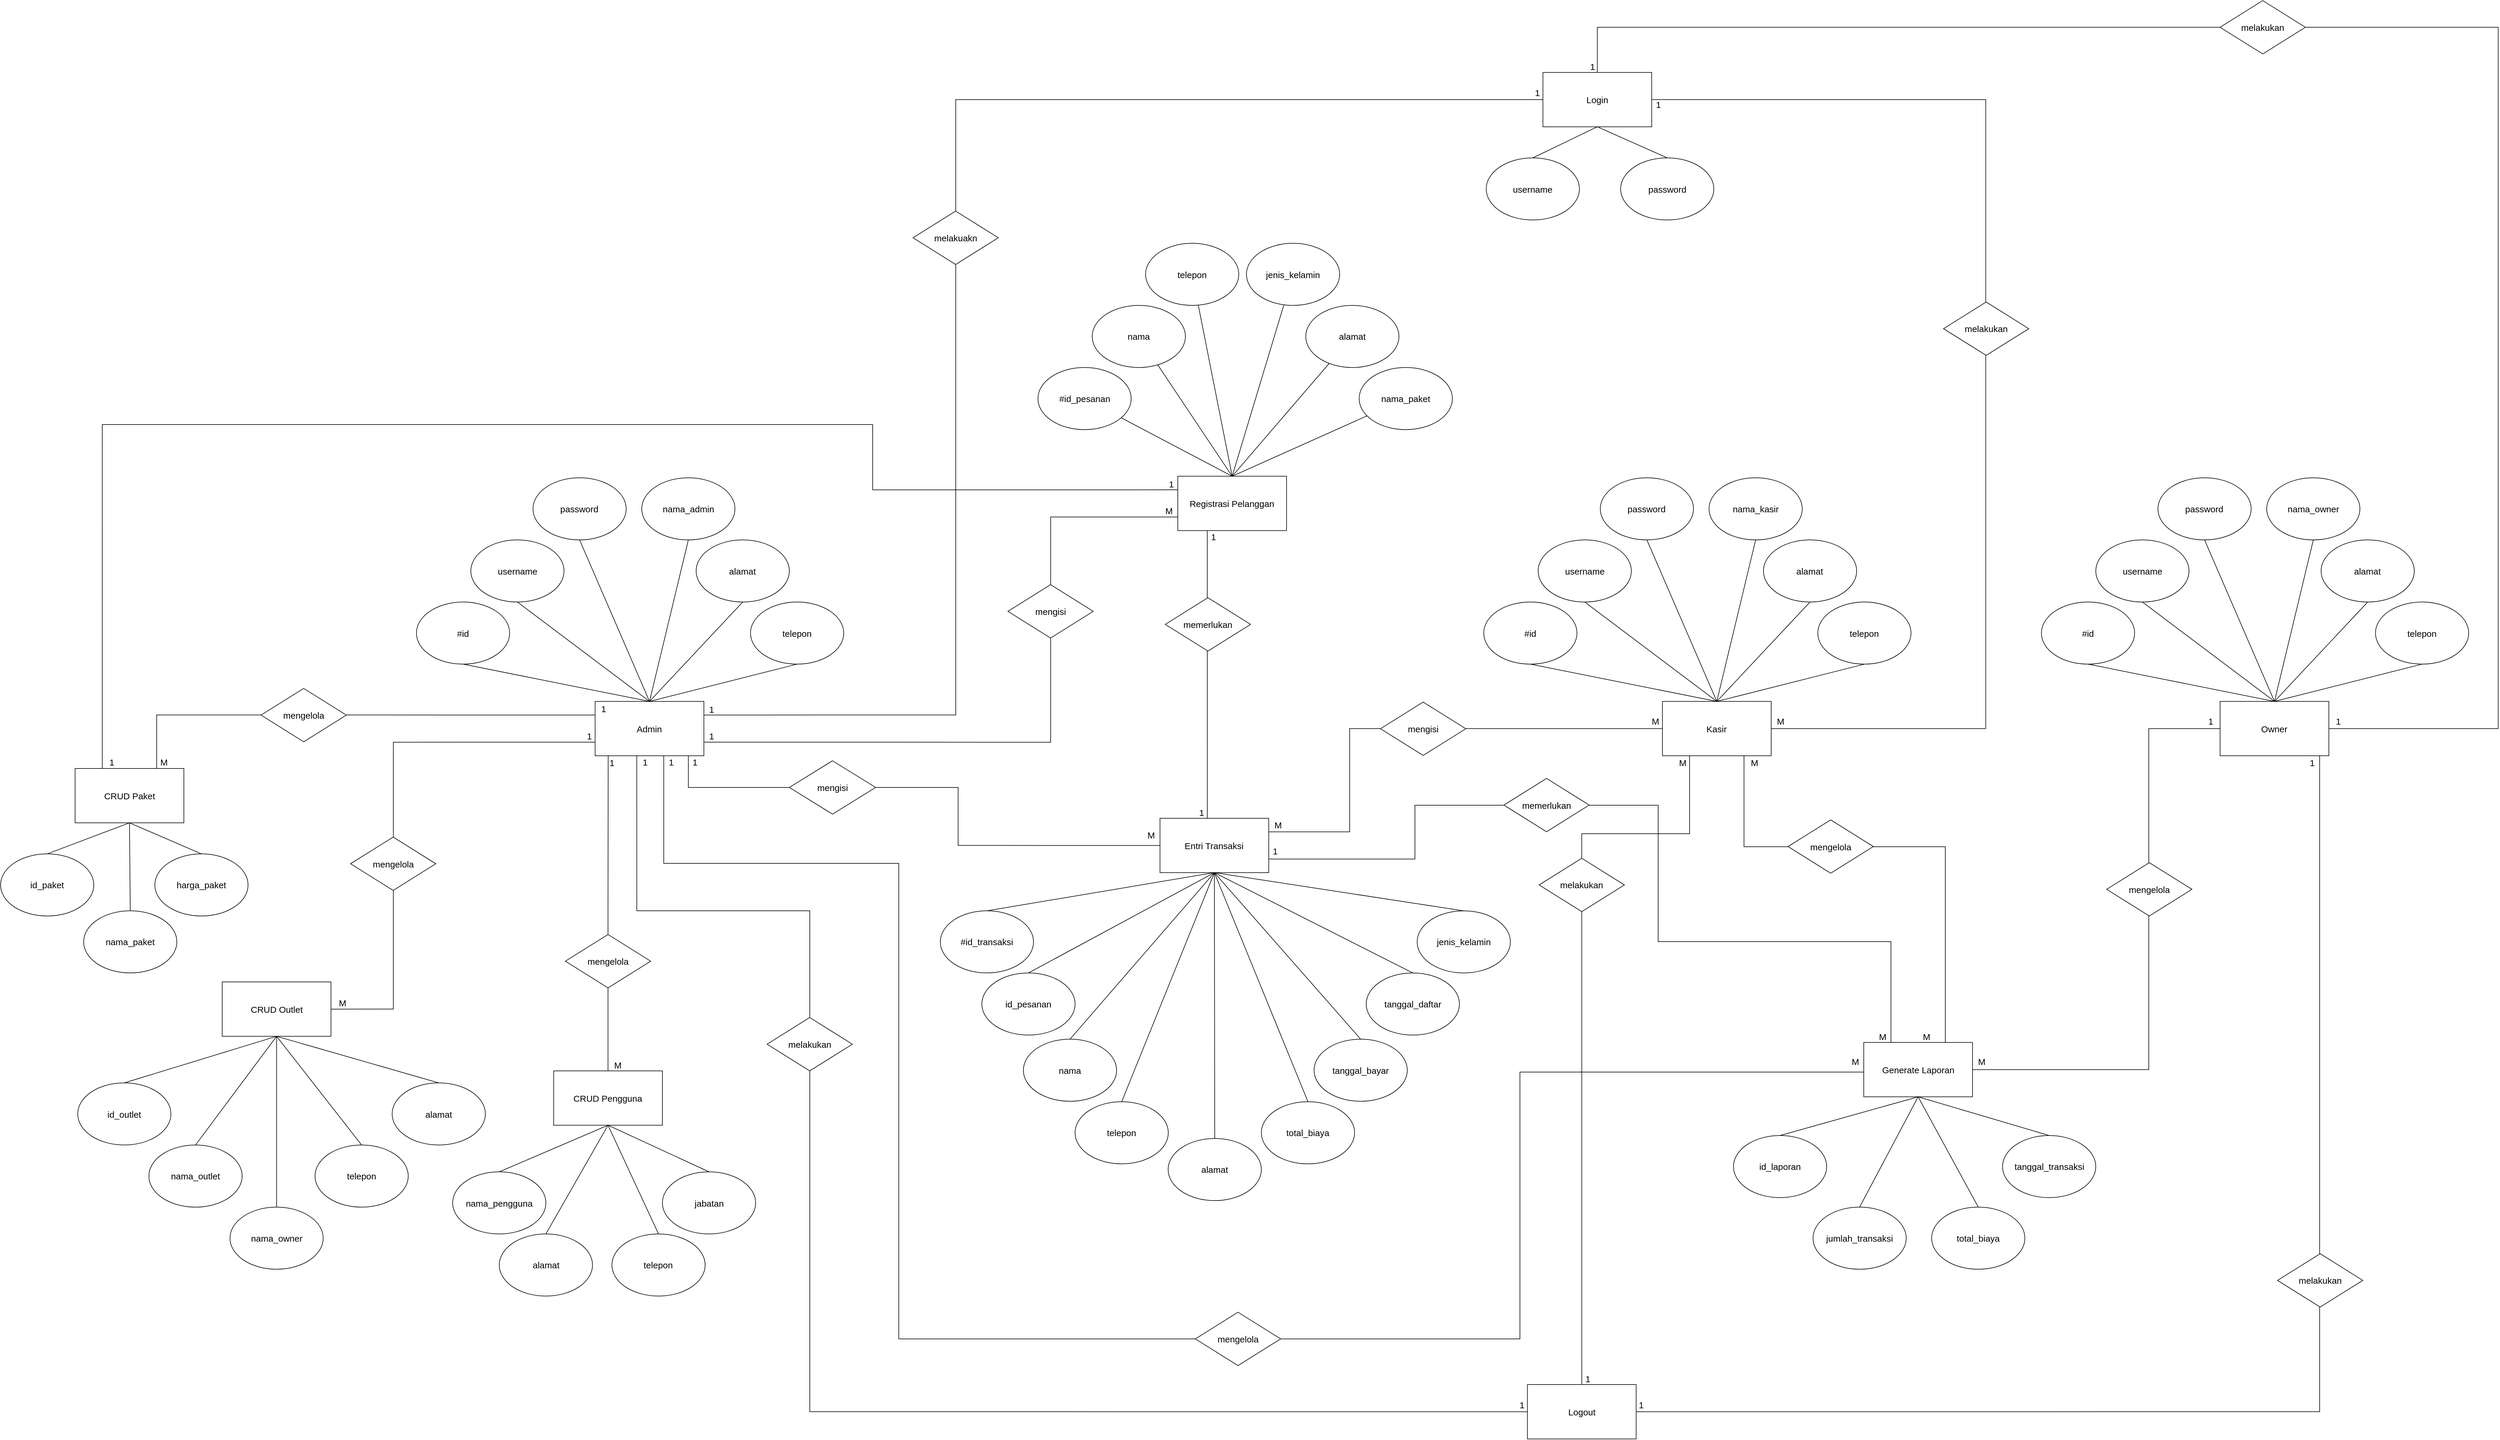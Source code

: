 <mxfile version="15.4.0" type="device"><diagram id="nabcVnHgktnhF4k9T4ZJ" name="Page-1"><mxGraphModel dx="12400" dy="7429" grid="1" gridSize="10" guides="1" tooltips="1" connect="1" arrows="1" fold="1" page="1" pageScale="1" pageWidth="4681" pageHeight="3300" background="none" math="0" shadow="0"><root><mxCell id="0"/><mxCell id="1" parent="0"/><mxCell id="uTwwZVE2feQcgfAeR27J-1" value="Admin" style="rounded=0;whiteSpace=wrap;html=1;fontSize=15;" parent="1" vertex="1"><mxGeometry x="1237.143" y="1618.905" width="183.333" height="91.667" as="geometry"/></mxCell><mxCell id="3LL6FXcA8L_unJBZdjwG-11" style="edgeStyle=none;rounded=0;orthogonalLoop=1;jettySize=auto;html=1;endArrow=none;endFill=0;entryX=0.5;entryY=0;entryDx=0;entryDy=0;exitX=0.5;exitY=1;exitDx=0;exitDy=0;fontSize=15;" parent="1" source="uTwwZVE2feQcgfAeR27J-2" target="uTwwZVE2feQcgfAeR27J-1" edge="1"><mxGeometry x="255" y="532" as="geometry"><mxPoint x="1315.715" y="1574.381" as="targetPoint"/></mxGeometry></mxCell><mxCell id="uTwwZVE2feQcgfAeR27J-2" value="#id" style="ellipse;whiteSpace=wrap;html=1;fontSize=15;" parent="1" vertex="1"><mxGeometry x="935.953" y="1451.286" width="157.143" height="104.762" as="geometry"/></mxCell><mxCell id="3LL6FXcA8L_unJBZdjwG-10" style="edgeStyle=none;rounded=0;orthogonalLoop=1;jettySize=auto;html=1;endArrow=none;endFill=0;entryX=0.5;entryY=0;entryDx=0;entryDy=0;exitX=0.5;exitY=1;exitDx=0;exitDy=0;fontSize=15;" parent="1" source="3LL6FXcA8L_unJBZdjwG-1" target="uTwwZVE2feQcgfAeR27J-1" edge="1"><mxGeometry x="255" y="532" as="geometry"><mxPoint x="1315.715" y="1574.381" as="targetPoint"/><mxPoint x="1145.477" y="1474.857" as="sourcePoint"/></mxGeometry></mxCell><mxCell id="3LL6FXcA8L_unJBZdjwG-1" value="username" style="ellipse;whiteSpace=wrap;html=1;fontSize=15;" parent="1" vertex="1"><mxGeometry x="1027.619" y="1346.524" width="157.143" height="104.762" as="geometry"/></mxCell><mxCell id="3LL6FXcA8L_unJBZdjwG-6" style="rounded=0;orthogonalLoop=1;jettySize=auto;html=1;exitX=0.5;exitY=1;exitDx=0;exitDy=0;endArrow=none;endFill=0;entryX=0.5;entryY=0;entryDx=0;entryDy=0;fontSize=15;" parent="1" source="3LL6FXcA8L_unJBZdjwG-2" target="uTwwZVE2feQcgfAeR27J-1" edge="1"><mxGeometry x="255" y="532" as="geometry"><mxPoint x="1315.715" y="1574.381" as="targetPoint"/></mxGeometry></mxCell><mxCell id="3LL6FXcA8L_unJBZdjwG-2" value="password" style="ellipse;whiteSpace=wrap;html=1;fontSize=15;" parent="1" vertex="1"><mxGeometry x="1132.381" y="1241.762" width="157.143" height="104.762" as="geometry"/></mxCell><mxCell id="3LL6FXcA8L_unJBZdjwG-7" style="edgeStyle=none;rounded=0;orthogonalLoop=1;jettySize=auto;html=1;exitX=0.5;exitY=1;exitDx=0;exitDy=0;endArrow=none;endFill=0;entryX=0.5;entryY=0;entryDx=0;entryDy=0;fontSize=15;" parent="1" source="3LL6FXcA8L_unJBZdjwG-3" target="uTwwZVE2feQcgfAeR27J-1" edge="1"><mxGeometry x="255" y="532" as="geometry"><mxPoint x="1315.715" y="1574.381" as="targetPoint"/></mxGeometry></mxCell><mxCell id="3LL6FXcA8L_unJBZdjwG-3" value="nama_admin" style="ellipse;whiteSpace=wrap;html=1;fontSize=15;" parent="1" vertex="1"><mxGeometry x="1315.715" y="1241.762" width="157.143" height="104.762" as="geometry"/></mxCell><mxCell id="3LL6FXcA8L_unJBZdjwG-8" style="edgeStyle=none;rounded=0;orthogonalLoop=1;jettySize=auto;html=1;exitX=0.5;exitY=1;exitDx=0;exitDy=0;entryX=0.5;entryY=0;entryDx=0;entryDy=0;endArrow=none;endFill=0;fontSize=15;" parent="1" source="3LL6FXcA8L_unJBZdjwG-4" target="uTwwZVE2feQcgfAeR27J-1" edge="1"><mxGeometry x="255" y="532" as="geometry"><mxPoint x="1315.715" y="1574.381" as="targetPoint"/></mxGeometry></mxCell><mxCell id="3LL6FXcA8L_unJBZdjwG-4" value="alamat" style="ellipse;whiteSpace=wrap;html=1;fontSize=15;" parent="1" vertex="1"><mxGeometry x="1407.382" y="1346.524" width="157.143" height="104.762" as="geometry"/></mxCell><mxCell id="3LL6FXcA8L_unJBZdjwG-9" style="edgeStyle=none;rounded=0;orthogonalLoop=1;jettySize=auto;html=1;entryX=0.5;entryY=0;entryDx=0;entryDy=0;endArrow=none;endFill=0;exitX=0.5;exitY=1;exitDx=0;exitDy=0;fontSize=15;" parent="1" source="3LL6FXcA8L_unJBZdjwG-5" target="uTwwZVE2feQcgfAeR27J-1" edge="1"><mxGeometry x="255" y="532" as="geometry"><mxPoint x="1315.715" y="1574.381" as="targetPoint"/></mxGeometry></mxCell><mxCell id="3LL6FXcA8L_unJBZdjwG-5" value="telepon" style="ellipse;whiteSpace=wrap;html=1;fontSize=15;" parent="1" vertex="1"><mxGeometry x="1499.048" y="1451.286" width="157.143" height="104.762" as="geometry"/></mxCell><mxCell id="3LL6FXcA8L_unJBZdjwG-144" style="edgeStyle=orthogonalEdgeStyle;rounded=0;orthogonalLoop=1;jettySize=auto;html=1;entryX=0.5;entryY=0;entryDx=0;entryDy=0;endArrow=none;endFill=0;exitX=0.25;exitY=1;exitDx=0;exitDy=0;fontSize=15;" parent="1" source="3LL6FXcA8L_unJBZdjwG-14" target="3LL6FXcA8L_unJBZdjwG-121" edge="1"><mxGeometry x="255" y="532" as="geometry"><Array as="points"><mxPoint x="3082" y="1842"/><mxPoint x="2900" y="1842"/></Array></mxGeometry></mxCell><mxCell id="3LL6FXcA8L_unJBZdjwG-14" value="Kasir" style="rounded=0;whiteSpace=wrap;html=1;fontSize=15;" parent="1" vertex="1"><mxGeometry x="3036.189" y="1618.905" width="183.333" height="91.667" as="geometry"/></mxCell><mxCell id="3LL6FXcA8L_unJBZdjwG-15" style="edgeStyle=none;rounded=0;orthogonalLoop=1;jettySize=auto;html=1;endArrow=none;endFill=0;entryX=0.5;entryY=0;entryDx=0;entryDy=0;exitX=0.5;exitY=1;exitDx=0;exitDy=0;fontSize=15;" parent="1" source="3LL6FXcA8L_unJBZdjwG-16" target="3LL6FXcA8L_unJBZdjwG-14" edge="1"><mxGeometry x="137.33" y="532" as="geometry"><mxPoint x="3114.76" y="1574.381" as="targetPoint"/></mxGeometry></mxCell><mxCell id="3LL6FXcA8L_unJBZdjwG-16" value="#id" style="ellipse;whiteSpace=wrap;html=1;fontSize=15;" parent="1" vertex="1"><mxGeometry x="2734.998" y="1451.286" width="157.143" height="104.762" as="geometry"/></mxCell><mxCell id="3LL6FXcA8L_unJBZdjwG-17" style="edgeStyle=none;rounded=0;orthogonalLoop=1;jettySize=auto;html=1;endArrow=none;endFill=0;entryX=0.5;entryY=0;entryDx=0;entryDy=0;exitX=0.5;exitY=1;exitDx=0;exitDy=0;fontSize=15;" parent="1" source="3LL6FXcA8L_unJBZdjwG-18" target="3LL6FXcA8L_unJBZdjwG-14" edge="1"><mxGeometry x="137.33" y="532" as="geometry"><mxPoint x="3114.76" y="1574.381" as="targetPoint"/><mxPoint x="2944.522" y="1474.857" as="sourcePoint"/></mxGeometry></mxCell><mxCell id="3LL6FXcA8L_unJBZdjwG-18" value="username" style="ellipse;whiteSpace=wrap;html=1;fontSize=15;" parent="1" vertex="1"><mxGeometry x="2826.665" y="1346.524" width="157.143" height="104.762" as="geometry"/></mxCell><mxCell id="3LL6FXcA8L_unJBZdjwG-19" style="rounded=0;orthogonalLoop=1;jettySize=auto;html=1;exitX=0.5;exitY=1;exitDx=0;exitDy=0;endArrow=none;endFill=0;entryX=0.5;entryY=0;entryDx=0;entryDy=0;fontSize=15;" parent="1" source="3LL6FXcA8L_unJBZdjwG-20" target="3LL6FXcA8L_unJBZdjwG-14" edge="1"><mxGeometry x="137.33" y="532" as="geometry"><mxPoint x="3114.76" y="1574.381" as="targetPoint"/></mxGeometry></mxCell><mxCell id="3LL6FXcA8L_unJBZdjwG-20" value="password" style="ellipse;whiteSpace=wrap;html=1;fontSize=15;" parent="1" vertex="1"><mxGeometry x="2931.427" y="1241.762" width="157.143" height="104.762" as="geometry"/></mxCell><mxCell id="3LL6FXcA8L_unJBZdjwG-21" style="edgeStyle=none;rounded=0;orthogonalLoop=1;jettySize=auto;html=1;exitX=0.5;exitY=1;exitDx=0;exitDy=0;endArrow=none;endFill=0;entryX=0.5;entryY=0;entryDx=0;entryDy=0;fontSize=15;" parent="1" source="3LL6FXcA8L_unJBZdjwG-22" target="3LL6FXcA8L_unJBZdjwG-14" edge="1"><mxGeometry x="137.33" y="532" as="geometry"><mxPoint x="3114.76" y="1574.381" as="targetPoint"/></mxGeometry></mxCell><mxCell id="3LL6FXcA8L_unJBZdjwG-22" value="nama_kasir" style="ellipse;whiteSpace=wrap;html=1;fontSize=15;" parent="1" vertex="1"><mxGeometry x="3114.76" y="1241.762" width="157.143" height="104.762" as="geometry"/></mxCell><mxCell id="3LL6FXcA8L_unJBZdjwG-23" style="edgeStyle=none;rounded=0;orthogonalLoop=1;jettySize=auto;html=1;exitX=0.5;exitY=1;exitDx=0;exitDy=0;entryX=0.5;entryY=0;entryDx=0;entryDy=0;endArrow=none;endFill=0;fontSize=15;" parent="1" source="3LL6FXcA8L_unJBZdjwG-24" target="3LL6FXcA8L_unJBZdjwG-14" edge="1"><mxGeometry x="137.33" y="532" as="geometry"><mxPoint x="3114.76" y="1574.381" as="targetPoint"/></mxGeometry></mxCell><mxCell id="3LL6FXcA8L_unJBZdjwG-24" value="alamat" style="ellipse;whiteSpace=wrap;html=1;fontSize=15;" parent="1" vertex="1"><mxGeometry x="3206.427" y="1346.524" width="157.143" height="104.762" as="geometry"/></mxCell><mxCell id="3LL6FXcA8L_unJBZdjwG-25" style="edgeStyle=none;rounded=0;orthogonalLoop=1;jettySize=auto;html=1;entryX=0.5;entryY=0;entryDx=0;entryDy=0;endArrow=none;endFill=0;exitX=0.5;exitY=1;exitDx=0;exitDy=0;fontSize=15;" parent="1" source="3LL6FXcA8L_unJBZdjwG-26" target="3LL6FXcA8L_unJBZdjwG-14" edge="1"><mxGeometry x="137.33" y="532" as="geometry"><mxPoint x="3114.76" y="1574.381" as="targetPoint"/></mxGeometry></mxCell><mxCell id="3LL6FXcA8L_unJBZdjwG-26" value="telepon" style="ellipse;whiteSpace=wrap;html=1;fontSize=15;" parent="1" vertex="1"><mxGeometry x="3298.094" y="1451.286" width="157.143" height="104.762" as="geometry"/></mxCell><mxCell id="3LL6FXcA8L_unJBZdjwG-27" value="Owner" style="rounded=0;whiteSpace=wrap;html=1;fontSize=15;" parent="1" vertex="1"><mxGeometry x="3976.194" y="1618.905" width="183.333" height="91.667" as="geometry"/></mxCell><mxCell id="3LL6FXcA8L_unJBZdjwG-28" style="edgeStyle=none;rounded=0;orthogonalLoop=1;jettySize=auto;html=1;endArrow=none;endFill=0;entryX=0.5;entryY=0;entryDx=0;entryDy=0;exitX=0.5;exitY=1;exitDx=0;exitDy=0;fontSize=15;" parent="1" source="3LL6FXcA8L_unJBZdjwG-29" target="3LL6FXcA8L_unJBZdjwG-27" edge="1"><mxGeometry x="187.74" y="532" as="geometry"><mxPoint x="4054.766" y="1574.381" as="targetPoint"/></mxGeometry></mxCell><mxCell id="3LL6FXcA8L_unJBZdjwG-29" value="#id" style="ellipse;whiteSpace=wrap;html=1;fontSize=15;" parent="1" vertex="1"><mxGeometry x="3675.004" y="1451.286" width="157.143" height="104.762" as="geometry"/></mxCell><mxCell id="3LL6FXcA8L_unJBZdjwG-30" style="edgeStyle=none;rounded=0;orthogonalLoop=1;jettySize=auto;html=1;endArrow=none;endFill=0;entryX=0.5;entryY=0;entryDx=0;entryDy=0;exitX=0.5;exitY=1;exitDx=0;exitDy=0;fontSize=15;" parent="1" source="3LL6FXcA8L_unJBZdjwG-31" target="3LL6FXcA8L_unJBZdjwG-27" edge="1"><mxGeometry x="187.74" y="532" as="geometry"><mxPoint x="4054.766" y="1574.381" as="targetPoint"/><mxPoint x="3884.528" y="1474.857" as="sourcePoint"/></mxGeometry></mxCell><mxCell id="3LL6FXcA8L_unJBZdjwG-31" value="username" style="ellipse;whiteSpace=wrap;html=1;fontSize=15;" parent="1" vertex="1"><mxGeometry x="3766.671" y="1346.524" width="157.143" height="104.762" as="geometry"/></mxCell><mxCell id="3LL6FXcA8L_unJBZdjwG-32" style="rounded=0;orthogonalLoop=1;jettySize=auto;html=1;exitX=0.5;exitY=1;exitDx=0;exitDy=0;endArrow=none;endFill=0;entryX=0.5;entryY=0;entryDx=0;entryDy=0;fontSize=15;" parent="1" source="3LL6FXcA8L_unJBZdjwG-33" target="3LL6FXcA8L_unJBZdjwG-27" edge="1"><mxGeometry x="187.74" y="532" as="geometry"><mxPoint x="4054.766" y="1574.381" as="targetPoint"/></mxGeometry></mxCell><mxCell id="3LL6FXcA8L_unJBZdjwG-33" value="password" style="ellipse;whiteSpace=wrap;html=1;fontSize=15;" parent="1" vertex="1"><mxGeometry x="3871.433" y="1241.762" width="157.143" height="104.762" as="geometry"/></mxCell><mxCell id="3LL6FXcA8L_unJBZdjwG-34" style="edgeStyle=none;rounded=0;orthogonalLoop=1;jettySize=auto;html=1;exitX=0.5;exitY=1;exitDx=0;exitDy=0;endArrow=none;endFill=0;entryX=0.5;entryY=0;entryDx=0;entryDy=0;fontSize=15;" parent="1" source="3LL6FXcA8L_unJBZdjwG-35" target="3LL6FXcA8L_unJBZdjwG-27" edge="1"><mxGeometry x="187.74" y="532" as="geometry"><mxPoint x="4054.766" y="1574.381" as="targetPoint"/></mxGeometry></mxCell><mxCell id="3LL6FXcA8L_unJBZdjwG-35" value="nama_owner" style="ellipse;whiteSpace=wrap;html=1;fontSize=15;" parent="1" vertex="1"><mxGeometry x="4054.766" y="1241.762" width="157.143" height="104.762" as="geometry"/></mxCell><mxCell id="3LL6FXcA8L_unJBZdjwG-36" style="edgeStyle=none;rounded=0;orthogonalLoop=1;jettySize=auto;html=1;exitX=0.5;exitY=1;exitDx=0;exitDy=0;entryX=0.5;entryY=0;entryDx=0;entryDy=0;endArrow=none;endFill=0;fontSize=15;" parent="1" source="3LL6FXcA8L_unJBZdjwG-37" target="3LL6FXcA8L_unJBZdjwG-27" edge="1"><mxGeometry x="187.74" y="532" as="geometry"><mxPoint x="4054.766" y="1574.381" as="targetPoint"/></mxGeometry></mxCell><mxCell id="3LL6FXcA8L_unJBZdjwG-37" value="alamat" style="ellipse;whiteSpace=wrap;html=1;fontSize=15;" parent="1" vertex="1"><mxGeometry x="4146.433" y="1346.524" width="157.143" height="104.762" as="geometry"/></mxCell><mxCell id="3LL6FXcA8L_unJBZdjwG-38" style="edgeStyle=none;rounded=0;orthogonalLoop=1;jettySize=auto;html=1;entryX=0.5;entryY=0;entryDx=0;entryDy=0;endArrow=none;endFill=0;exitX=0.5;exitY=1;exitDx=0;exitDy=0;fontSize=15;" parent="1" source="3LL6FXcA8L_unJBZdjwG-39" target="3LL6FXcA8L_unJBZdjwG-27" edge="1"><mxGeometry x="187.74" y="532" as="geometry"><mxPoint x="4054.766" y="1574.381" as="targetPoint"/></mxGeometry></mxCell><mxCell id="3LL6FXcA8L_unJBZdjwG-39" value="telepon" style="ellipse;whiteSpace=wrap;html=1;fontSize=15;" parent="1" vertex="1"><mxGeometry x="4238.099" y="1451.286" width="157.143" height="104.762" as="geometry"/></mxCell><mxCell id="3LL6FXcA8L_unJBZdjwG-134" style="edgeStyle=orthogonalEdgeStyle;rounded=0;orthogonalLoop=1;jettySize=auto;html=1;entryX=1;entryY=0.75;entryDx=0;entryDy=0;endArrow=none;endFill=0;fontSize=15;exitX=0;exitY=0.75;exitDx=0;exitDy=0;" parent="1" source="3LL6FXcA8L_unJBZdjwG-40" target="uTwwZVE2feQcgfAeR27J-1" edge="1"><mxGeometry x="255" y="532" as="geometry"><Array as="points"><mxPoint x="2005" y="1308"/><mxPoint x="2005" y="1688"/></Array></mxGeometry></mxCell><mxCell id="PxichUCCxdQ351dDKE3j-43" style="edgeStyle=orthogonalEdgeStyle;rounded=0;orthogonalLoop=1;jettySize=auto;html=1;exitX=0.271;exitY=0.997;exitDx=0;exitDy=0;entryX=0.435;entryY=0.003;entryDx=0;entryDy=0;fontSize=15;endArrow=none;endFill=0;exitPerimeter=0;entryPerimeter=0;" edge="1" parent="1" source="3LL6FXcA8L_unJBZdjwG-40" target="3LL6FXcA8L_unJBZdjwG-51"><mxGeometry relative="1" as="geometry"><Array as="points"/></mxGeometry></mxCell><mxCell id="3LL6FXcA8L_unJBZdjwG-40" value="Registrasi Pelanggan" style="rounded=0;whiteSpace=wrap;html=1;fontSize=15;" parent="1" vertex="1"><mxGeometry x="2219.287" y="1239.143" width="183.333" height="91.667" as="geometry"/></mxCell><mxCell id="3LL6FXcA8L_unJBZdjwG-128" style="edgeStyle=none;rounded=0;orthogonalLoop=1;jettySize=auto;html=1;endArrow=none;endFill=0;fontSize=15;" parent="1" source="3LL6FXcA8L_unJBZdjwG-41" edge="1"><mxGeometry x="255" y="532" as="geometry"><mxPoint x="2310.954" y="1239.143" as="targetPoint"/></mxGeometry></mxCell><mxCell id="3LL6FXcA8L_unJBZdjwG-41" value="#id_pesanan" style="ellipse;whiteSpace=wrap;html=1;fontSize=15;" parent="1" vertex="1"><mxGeometry x="1983.572" y="1055.81" width="157.143" height="104.762" as="geometry"/></mxCell><mxCell id="3LL6FXcA8L_unJBZdjwG-126" style="edgeStyle=none;rounded=0;orthogonalLoop=1;jettySize=auto;html=1;entryX=0.5;entryY=0;entryDx=0;entryDy=0;endArrow=none;endFill=0;fontSize=15;" parent="1" source="3LL6FXcA8L_unJBZdjwG-42" target="3LL6FXcA8L_unJBZdjwG-40" edge="1"><mxGeometry x="255" y="532" as="geometry"/></mxCell><mxCell id="3LL6FXcA8L_unJBZdjwG-42" value="nama" style="ellipse;whiteSpace=wrap;html=1;fontSize=15;" parent="1" vertex="1"><mxGeometry x="2075.0" y="951.052" width="157.143" height="104.762" as="geometry"/></mxCell><mxCell id="3LL6FXcA8L_unJBZdjwG-124" style="edgeStyle=none;rounded=0;orthogonalLoop=1;jettySize=auto;html=1;entryX=0.5;entryY=0;entryDx=0;entryDy=0;endArrow=none;endFill=0;fontSize=15;" parent="1" source="3LL6FXcA8L_unJBZdjwG-43" target="3LL6FXcA8L_unJBZdjwG-40" edge="1"><mxGeometry x="255" y="532" as="geometry"/></mxCell><mxCell id="3LL6FXcA8L_unJBZdjwG-43" value="telepon" style="ellipse;whiteSpace=wrap;html=1;fontSize=15;" parent="1" vertex="1"><mxGeometry x="2165.002" y="846.29" width="157.143" height="104.762" as="geometry"/></mxCell><mxCell id="3LL6FXcA8L_unJBZdjwG-125" style="edgeStyle=none;rounded=0;orthogonalLoop=1;jettySize=auto;html=1;endArrow=none;endFill=0;entryX=0.5;entryY=0;entryDx=0;entryDy=0;fontSize=15;" parent="1" source="3LL6FXcA8L_unJBZdjwG-44" target="3LL6FXcA8L_unJBZdjwG-40" edge="1"><mxGeometry x="255" y="532" as="geometry"><mxPoint x="2310.954" y="1239.143" as="targetPoint"/></mxGeometry></mxCell><mxCell id="3LL6FXcA8L_unJBZdjwG-44" value="alamat" style="ellipse;whiteSpace=wrap;html=1;fontSize=15;" parent="1" vertex="1"><mxGeometry x="2435.005" y="951.052" width="157.143" height="104.762" as="geometry"/></mxCell><mxCell id="3LL6FXcA8L_unJBZdjwG-127" style="edgeStyle=none;rounded=0;orthogonalLoop=1;jettySize=auto;html=1;endArrow=none;endFill=0;fontSize=15;" parent="1" source="3LL6FXcA8L_unJBZdjwG-45" edge="1"><mxGeometry x="255" y="532" as="geometry"><mxPoint x="2310.954" y="1239.143" as="targetPoint"/></mxGeometry></mxCell><mxCell id="3LL6FXcA8L_unJBZdjwG-45" value="nama_paket" style="ellipse;whiteSpace=wrap;html=1;fontSize=15;" parent="1" vertex="1"><mxGeometry x="2525.001" y="1055.81" width="157.143" height="104.762" as="geometry"/></mxCell><mxCell id="3LL6FXcA8L_unJBZdjwG-132" style="edgeStyle=orthogonalEdgeStyle;rounded=0;orthogonalLoop=1;jettySize=auto;html=1;endArrow=none;endFill=0;exitX=0;exitY=0.5;exitDx=0;exitDy=0;fontSize=15;" parent="1" source="3LL6FXcA8L_unJBZdjwG-51" edge="1"><mxGeometry x="255" y="532" as="geometry"><mxPoint x="1394.286" y="1710.571" as="targetPoint"/><Array as="points"><mxPoint x="1849" y="1862"/><mxPoint x="1849" y="1764"/><mxPoint x="1394" y="1764"/></Array></mxGeometry></mxCell><mxCell id="PxichUCCxdQ351dDKE3j-39" style="edgeStyle=orthogonalEdgeStyle;rounded=0;orthogonalLoop=1;jettySize=auto;html=1;exitX=1;exitY=0.75;exitDx=0;exitDy=0;entryX=0.25;entryY=0;entryDx=0;entryDy=0;fontSize=15;endArrow=none;endFill=0;" edge="1" parent="1" source="3LL6FXcA8L_unJBZdjwG-51" target="3LL6FXcA8L_unJBZdjwG-64"><mxGeometry relative="1" as="geometry"><Array as="points"><mxPoint x="2619" y="1885"/><mxPoint x="2619" y="1794"/><mxPoint x="3029" y="1794"/><mxPoint x="3029" y="2024"/><mxPoint x="3421" y="2024"/></Array></mxGeometry></mxCell><mxCell id="3LL6FXcA8L_unJBZdjwG-51" value="Entri Transaksi" style="rounded=0;whiteSpace=wrap;html=1;fontSize=15;" parent="1" vertex="1"><mxGeometry x="2189.285" y="1815.998" width="183.333" height="91.667" as="geometry"/></mxCell><mxCell id="3LL6FXcA8L_unJBZdjwG-140" style="edgeStyle=orthogonalEdgeStyle;rounded=0;orthogonalLoop=1;jettySize=auto;html=1;entryX=1;entryY=0.25;entryDx=0;entryDy=0;endArrow=none;endFill=0;fontSize=15;" parent="1" source="3LL6FXcA8L_unJBZdjwG-14" target="3LL6FXcA8L_unJBZdjwG-51" edge="1"><mxGeometry x="255" y="532" as="geometry"><Array as="points"><mxPoint x="2509" y="1665"/><mxPoint x="2509" y="1839"/></Array></mxGeometry></mxCell><mxCell id="3LL6FXcA8L_unJBZdjwG-52" style="edgeStyle=none;rounded=0;orthogonalLoop=1;jettySize=auto;html=1;exitX=0.5;exitY=0;exitDx=0;exitDy=0;entryX=0.5;entryY=1;entryDx=0;entryDy=0;endArrow=none;endFill=0;fontSize=15;" parent="1" source="3LL6FXcA8L_unJBZdjwG-53" target="3LL6FXcA8L_unJBZdjwG-51" edge="1"><mxGeometry x="255" y="647.76" as="geometry"/></mxCell><mxCell id="3LL6FXcA8L_unJBZdjwG-53" value="#id_transaksi" style="ellipse;whiteSpace=wrap;html=1;fontSize=15;" parent="1" vertex="1"><mxGeometry x="1819.002" y="1972.046" width="157.143" height="104.762" as="geometry"/></mxCell><mxCell id="3LL6FXcA8L_unJBZdjwG-54" style="edgeStyle=none;rounded=0;orthogonalLoop=1;jettySize=auto;html=1;exitX=0.5;exitY=0;exitDx=0;exitDy=0;entryX=0.5;entryY=1;entryDx=0;entryDy=0;endArrow=none;endFill=0;fontSize=15;" parent="1" source="3LL6FXcA8L_unJBZdjwG-55" target="3LL6FXcA8L_unJBZdjwG-51" edge="1"><mxGeometry x="255" y="647.76" as="geometry"/></mxCell><mxCell id="3LL6FXcA8L_unJBZdjwG-55" value="id_pesanan" style="ellipse;whiteSpace=wrap;html=1;fontSize=15;" parent="1" vertex="1"><mxGeometry x="1888.997" y="2076.863" width="157.143" height="104.762" as="geometry"/></mxCell><mxCell id="3LL6FXcA8L_unJBZdjwG-56" style="edgeStyle=none;rounded=0;orthogonalLoop=1;jettySize=auto;html=1;exitX=0.5;exitY=0;exitDx=0;exitDy=0;endArrow=none;endFill=0;entryX=0.5;entryY=1;entryDx=0;entryDy=0;fontSize=15;" parent="1" source="3LL6FXcA8L_unJBZdjwG-57" target="3LL6FXcA8L_unJBZdjwG-51" edge="1"><mxGeometry x="255" y="647.76" as="geometry"><mxPoint x="2327.977" y="1983.474" as="targetPoint"/></mxGeometry></mxCell><mxCell id="3LL6FXcA8L_unJBZdjwG-57" value="nama" style="ellipse;whiteSpace=wrap;html=1;fontSize=15;" parent="1" vertex="1"><mxGeometry x="1958.999" y="2188.525" width="157.143" height="104.762" as="geometry"/></mxCell><mxCell id="3LL6FXcA8L_unJBZdjwG-58" style="edgeStyle=none;rounded=0;orthogonalLoop=1;jettySize=auto;html=1;exitX=0.5;exitY=0;exitDx=0;exitDy=0;endArrow=none;endFill=0;entryX=0.5;entryY=1;entryDx=0;entryDy=0;fontSize=15;" parent="1" source="3LL6FXcA8L_unJBZdjwG-59" target="3LL6FXcA8L_unJBZdjwG-51" edge="1"><mxGeometry x="255" y="647.76" as="geometry"><mxPoint x="2327.977" y="1983.474" as="targetPoint"/></mxGeometry></mxCell><mxCell id="3LL6FXcA8L_unJBZdjwG-59" value="telepon" style="ellipse;whiteSpace=wrap;html=1;fontSize=15;" parent="1" vertex="1"><mxGeometry x="2046.137" y="2294.005" width="157.143" height="104.762" as="geometry"/></mxCell><mxCell id="3LL6FXcA8L_unJBZdjwG-60" style="edgeStyle=none;rounded=0;orthogonalLoop=1;jettySize=auto;html=1;exitX=0.5;exitY=0;exitDx=0;exitDy=0;endArrow=none;endFill=0;entryX=0.5;entryY=1;entryDx=0;entryDy=0;fontSize=15;" parent="1" source="3LL6FXcA8L_unJBZdjwG-61" target="3LL6FXcA8L_unJBZdjwG-51" edge="1"><mxGeometry x="255" y="647.76" as="geometry"><mxPoint x="2327.977" y="1983.474" as="targetPoint"/></mxGeometry></mxCell><mxCell id="3LL6FXcA8L_unJBZdjwG-61" value="alamat" style="ellipse;whiteSpace=wrap;html=1;fontSize=15;" parent="1" vertex="1"><mxGeometry x="2202.996" y="2356.003" width="157.143" height="104.762" as="geometry"/></mxCell><mxCell id="3LL6FXcA8L_unJBZdjwG-63" style="edgeStyle=none;rounded=0;orthogonalLoop=1;jettySize=auto;html=1;entryX=0.5;entryY=1;entryDx=0;entryDy=0;endArrow=none;endFill=0;exitX=0.5;exitY=0;exitDx=0;exitDy=0;fontSize=15;" parent="1" source="3LL6FXcA8L_unJBZdjwG-62" target="3LL6FXcA8L_unJBZdjwG-51" edge="1"><mxGeometry x="255" y="647.76" as="geometry"/></mxCell><mxCell id="3LL6FXcA8L_unJBZdjwG-62" value="jenis_kelamin" style="ellipse;whiteSpace=wrap;html=1;fontSize=15;" parent="1" vertex="1"><mxGeometry x="2622.742" y="1972.106" width="157.143" height="104.762" as="geometry"/></mxCell><mxCell id="3LL6FXcA8L_unJBZdjwG-133" style="edgeStyle=orthogonalEdgeStyle;rounded=0;orthogonalLoop=1;jettySize=auto;html=1;entryX=0.631;entryY=1.002;entryDx=0;entryDy=0;endArrow=none;endFill=0;entryPerimeter=0;fontSize=15;" parent="1" source="3LL6FXcA8L_unJBZdjwG-64" target="uTwwZVE2feQcgfAeR27J-1" edge="1"><mxGeometry x="255" y="532" as="geometry"><Array as="points"><mxPoint x="2796" y="2244"/><mxPoint x="2796" y="2694"/><mxPoint x="1749" y="2694"/><mxPoint x="1749" y="1892"/><mxPoint x="1353" y="1892"/></Array></mxGeometry></mxCell><mxCell id="3LL6FXcA8L_unJBZdjwG-64" value="Generate Laporan" style="rounded=0;whiteSpace=wrap;html=1;fontSize=15;" parent="1" vertex="1"><mxGeometry x="3375.548" y="2194.047" width="183.333" height="91.667" as="geometry"/></mxCell><mxCell id="3LL6FXcA8L_unJBZdjwG-141" style="edgeStyle=orthogonalEdgeStyle;rounded=0;orthogonalLoop=1;jettySize=auto;html=1;exitX=0.75;exitY=1;exitDx=0;exitDy=0;entryX=0.75;entryY=0;entryDx=0;entryDy=0;endArrow=none;endFill=0;fontSize=15;" parent="1" source="3LL6FXcA8L_unJBZdjwG-14" target="3LL6FXcA8L_unJBZdjwG-64" edge="1"><mxGeometry x="255" y="532" as="geometry"><Array as="points"><mxPoint x="3174" y="1864"/><mxPoint x="3513" y="1864"/></Array></mxGeometry></mxCell><mxCell id="3LL6FXcA8L_unJBZdjwG-137" style="edgeStyle=orthogonalEdgeStyle;rounded=0;orthogonalLoop=1;jettySize=auto;html=1;entryX=1;entryY=0.5;entryDx=0;entryDy=0;endArrow=none;endFill=0;fontSize=15;" parent="1" source="3LL6FXcA8L_unJBZdjwG-27" target="3LL6FXcA8L_unJBZdjwG-64" edge="1"><mxGeometry x="255" y="532" as="geometry"><Array as="points"><mxPoint x="3856" y="1665"/><mxPoint x="3856" y="2240"/></Array></mxGeometry></mxCell><mxCell id="3LL6FXcA8L_unJBZdjwG-131" style="edgeStyle=orthogonalEdgeStyle;rounded=0;orthogonalLoop=1;jettySize=auto;html=1;entryX=0.12;entryY=0.997;entryDx=0;entryDy=0;endArrow=none;endFill=0;entryPerimeter=0;fontSize=15;" parent="1" source="3LL6FXcA8L_unJBZdjwG-87" target="uTwwZVE2feQcgfAeR27J-1" edge="1"><mxGeometry x="255" y="532" as="geometry"/></mxCell><mxCell id="PxichUCCxdQ351dDKE3j-6" value="1" style="edgeLabel;html=1;align=center;verticalAlign=middle;resizable=0;points=[];fontSize=15;" vertex="1" connectable="0" parent="3LL6FXcA8L_unJBZdjwG-131"><mxGeometry relative="1" as="geometry"><mxPoint x="6" y="-254" as="offset"/></mxGeometry></mxCell><mxCell id="3LL6FXcA8L_unJBZdjwG-87" value="CRUD Pengguna" style="rounded=0;whiteSpace=wrap;html=1;fontSize=15;" parent="1" vertex="1"><mxGeometry x="1167.241" y="2241.996" width="183.333" height="91.667" as="geometry"/></mxCell><mxCell id="3LL6FXcA8L_unJBZdjwG-88" style="edgeStyle=none;rounded=0;orthogonalLoop=1;jettySize=auto;html=1;exitX=0.5;exitY=0;exitDx=0;exitDy=0;entryX=0.5;entryY=1;entryDx=0;entryDy=0;endArrow=none;endFill=0;fontSize=15;" parent="1" source="3LL6FXcA8L_unJBZdjwG-89" target="3LL6FXcA8L_unJBZdjwG-87" edge="1"><mxGeometry x="257" y="709.85" as="geometry"/></mxCell><mxCell id="3LL6FXcA8L_unJBZdjwG-89" value="nama_pengguna" style="ellipse;whiteSpace=wrap;html=1;fontSize=15;" parent="1" vertex="1"><mxGeometry x="997.003" y="2412.234" width="157.143" height="104.762" as="geometry"/></mxCell><mxCell id="3LL6FXcA8L_unJBZdjwG-90" style="edgeStyle=none;rounded=0;orthogonalLoop=1;jettySize=auto;html=1;exitX=0.5;exitY=0;exitDx=0;exitDy=0;entryX=0.5;entryY=1;entryDx=0;entryDy=0;endArrow=none;endFill=0;fontSize=15;" parent="1" source="3LL6FXcA8L_unJBZdjwG-91" target="3LL6FXcA8L_unJBZdjwG-87" edge="1"><mxGeometry x="257" y="709.85" as="geometry"/></mxCell><mxCell id="3LL6FXcA8L_unJBZdjwG-91" value="alamat" style="ellipse;whiteSpace=wrap;html=1;fontSize=15;" parent="1" vertex="1"><mxGeometry x="1075.574" y="2516.996" width="157.143" height="104.762" as="geometry"/></mxCell><mxCell id="3LL6FXcA8L_unJBZdjwG-92" style="edgeStyle=none;rounded=0;orthogonalLoop=1;jettySize=auto;html=1;exitX=0.5;exitY=0;exitDx=0;exitDy=0;endArrow=none;endFill=0;entryX=0.5;entryY=1;entryDx=0;entryDy=0;fontSize=15;" parent="1" source="3LL6FXcA8L_unJBZdjwG-93" target="3LL6FXcA8L_unJBZdjwG-87" edge="1"><mxGeometry x="257" y="709.85" as="geometry"><mxPoint x="1311.289" y="2333.662" as="targetPoint"/></mxGeometry></mxCell><mxCell id="3LL6FXcA8L_unJBZdjwG-93" value="telepon" style="ellipse;whiteSpace=wrap;html=1;fontSize=15;" parent="1" vertex="1"><mxGeometry x="1265.455" y="2516.996" width="157.143" height="104.762" as="geometry"/></mxCell><mxCell id="3LL6FXcA8L_unJBZdjwG-96" style="edgeStyle=none;rounded=0;orthogonalLoop=1;jettySize=auto;html=1;exitX=0.5;exitY=0;exitDx=0;exitDy=0;endArrow=none;endFill=0;entryX=0.5;entryY=1;entryDx=0;entryDy=0;fontSize=15;" parent="1" source="3LL6FXcA8L_unJBZdjwG-97" target="3LL6FXcA8L_unJBZdjwG-87" edge="1"><mxGeometry x="257" y="709.85" as="geometry"><mxPoint x="1311.289" y="2333.662" as="targetPoint"/></mxGeometry></mxCell><mxCell id="3LL6FXcA8L_unJBZdjwG-97" value="jabatan" style="ellipse;whiteSpace=wrap;html=1;fontSize=15;" parent="1" vertex="1"><mxGeometry x="1350.574" y="2412.234" width="157.143" height="104.762" as="geometry"/></mxCell><mxCell id="3LL6FXcA8L_unJBZdjwG-130" style="edgeStyle=orthogonalEdgeStyle;rounded=0;orthogonalLoop=1;jettySize=auto;html=1;exitX=1;exitY=0.5;exitDx=0;exitDy=0;endArrow=none;endFill=0;entryX=0;entryY=0.75;entryDx=0;entryDy=0;fontSize=15;" parent="1" source="3LL6FXcA8L_unJBZdjwG-98" target="uTwwZVE2feQcgfAeR27J-1" edge="1"><mxGeometry x="255" y="532" as="geometry"><Array as="points"><mxPoint x="897" y="2138"/><mxPoint x="897" y="1688"/></Array></mxGeometry></mxCell><mxCell id="3LL6FXcA8L_unJBZdjwG-98" value="CRUD Outlet" style="rounded=0;whiteSpace=wrap;html=1;fontSize=15;" parent="1" vertex="1"><mxGeometry x="608.575" y="2092.003" width="183.333" height="91.667" as="geometry"/></mxCell><mxCell id="3LL6FXcA8L_unJBZdjwG-99" style="edgeStyle=none;rounded=0;orthogonalLoop=1;jettySize=auto;html=1;exitX=0.5;exitY=0;exitDx=0;exitDy=0;entryX=0.5;entryY=1;entryDx=0;entryDy=0;endArrow=none;endFill=0;fontSize=15;" parent="1" source="3LL6FXcA8L_unJBZdjwG-100" target="3LL6FXcA8L_unJBZdjwG-98" edge="1"><mxGeometry x="255" y="532" as="geometry"/></mxCell><mxCell id="3LL6FXcA8L_unJBZdjwG-100" value="id_outlet" style="ellipse;whiteSpace=wrap;html=1;fontSize=15;" parent="1" vertex="1"><mxGeometry x="364.996" y="2262.241" width="157.143" height="104.762" as="geometry"/></mxCell><mxCell id="3LL6FXcA8L_unJBZdjwG-101" style="edgeStyle=none;rounded=0;orthogonalLoop=1;jettySize=auto;html=1;exitX=0.5;exitY=0;exitDx=0;exitDy=0;entryX=0.5;entryY=1;entryDx=0;entryDy=0;endArrow=none;endFill=0;fontSize=15;" parent="1" source="3LL6FXcA8L_unJBZdjwG-102" target="3LL6FXcA8L_unJBZdjwG-98" edge="1"><mxGeometry x="255" y="532" as="geometry"/></mxCell><mxCell id="3LL6FXcA8L_unJBZdjwG-102" value="nama_owner" style="ellipse;whiteSpace=wrap;html=1;fontSize=15;" parent="1" vertex="1"><mxGeometry x="621.668" y="2471.763" width="157.143" height="104.762" as="geometry"/></mxCell><mxCell id="3LL6FXcA8L_unJBZdjwG-103" style="edgeStyle=none;rounded=0;orthogonalLoop=1;jettySize=auto;html=1;exitX=0.5;exitY=0;exitDx=0;exitDy=0;endArrow=none;endFill=0;entryX=0.5;entryY=1;entryDx=0;entryDy=0;fontSize=15;" parent="1" source="3LL6FXcA8L_unJBZdjwG-104" target="3LL6FXcA8L_unJBZdjwG-98" edge="1"><mxGeometry x="255" y="532" as="geometry"><mxPoint x="752.623" y="2183.67" as="targetPoint"/></mxGeometry></mxCell><mxCell id="3LL6FXcA8L_unJBZdjwG-104" value="telepon" style="ellipse;whiteSpace=wrap;html=1;fontSize=15;" parent="1" vertex="1"><mxGeometry x="764.999" y="2367.003" width="157.143" height="104.762" as="geometry"/></mxCell><mxCell id="3LL6FXcA8L_unJBZdjwG-105" style="edgeStyle=none;rounded=0;orthogonalLoop=1;jettySize=auto;html=1;exitX=0.5;exitY=0;exitDx=0;exitDy=0;endArrow=none;endFill=0;entryX=0.5;entryY=1;entryDx=0;entryDy=0;fontSize=15;" parent="1" source="3LL6FXcA8L_unJBZdjwG-106" target="3LL6FXcA8L_unJBZdjwG-98" edge="1"><mxGeometry x="255" y="532" as="geometry"><mxPoint x="752.623" y="2183.67" as="targetPoint"/></mxGeometry></mxCell><mxCell id="3LL6FXcA8L_unJBZdjwG-106" value="alamat" style="ellipse;whiteSpace=wrap;html=1;fontSize=15;" parent="1" vertex="1"><mxGeometry x="895.0" y="2262.241" width="157.143" height="104.762" as="geometry"/></mxCell><mxCell id="3LL6FXcA8L_unJBZdjwG-129" style="edgeStyle=orthogonalEdgeStyle;rounded=0;orthogonalLoop=1;jettySize=auto;html=1;entryX=0;entryY=0.25;entryDx=0;entryDy=0;endArrow=none;endFill=0;exitX=0.75;exitY=0;exitDx=0;exitDy=0;fontSize=15;" parent="1" source="3LL6FXcA8L_unJBZdjwG-107" target="uTwwZVE2feQcgfAeR27J-1" edge="1"><mxGeometry x="255" y="532" as="geometry"/></mxCell><mxCell id="PxichUCCxdQ351dDKE3j-1" value="1" style="edgeLabel;html=1;align=center;verticalAlign=middle;resizable=0;points=[];fontSize=15;" vertex="1" connectable="0" parent="3LL6FXcA8L_unJBZdjwG-129"><mxGeometry relative="1" as="geometry"><mxPoint x="428" y="-11" as="offset"/></mxGeometry></mxCell><mxCell id="PxichUCCxdQ351dDKE3j-25" style="edgeStyle=orthogonalEdgeStyle;rounded=0;orthogonalLoop=1;jettySize=auto;html=1;exitX=0.25;exitY=0;exitDx=0;exitDy=0;entryX=0;entryY=0.25;entryDx=0;entryDy=0;fontSize=15;endArrow=none;endFill=0;" edge="1" parent="1" source="3LL6FXcA8L_unJBZdjwG-107" target="3LL6FXcA8L_unJBZdjwG-40"><mxGeometry relative="1" as="geometry"><Array as="points"><mxPoint x="406" y="1152"/><mxPoint x="1705" y="1152"/><mxPoint x="1705" y="1262"/></Array></mxGeometry></mxCell><mxCell id="3LL6FXcA8L_unJBZdjwG-107" value="CRUD Paket" style="rounded=0;whiteSpace=wrap;html=1;fontSize=15;" parent="1" vertex="1"><mxGeometry x="360.595" y="1732.002" width="183.333" height="91.667" as="geometry"/></mxCell><mxCell id="3LL6FXcA8L_unJBZdjwG-108" style="edgeStyle=none;rounded=0;orthogonalLoop=1;jettySize=auto;html=1;exitX=0.5;exitY=0;exitDx=0;exitDy=0;entryX=0.5;entryY=1;entryDx=0;entryDy=0;endArrow=none;endFill=0;fontSize=15;" parent="1" source="3LL6FXcA8L_unJBZdjwG-109" target="3LL6FXcA8L_unJBZdjwG-107" edge="1"><mxGeometry x="255" y="532" as="geometry"/></mxCell><mxCell id="3LL6FXcA8L_unJBZdjwG-109" value="nama_paket" style="ellipse;whiteSpace=wrap;html=1;fontSize=15;" parent="1" vertex="1"><mxGeometry x="375" y="1972.0" width="157.143" height="104.762" as="geometry"/></mxCell><mxCell id="3LL6FXcA8L_unJBZdjwG-110" style="edgeStyle=none;rounded=0;orthogonalLoop=1;jettySize=auto;html=1;exitX=0.5;exitY=0;exitDx=0;exitDy=0;entryX=0.5;entryY=1;entryDx=0;entryDy=0;endArrow=none;endFill=0;fontSize=15;" parent="1" source="3LL6FXcA8L_unJBZdjwG-111" target="3LL6FXcA8L_unJBZdjwG-107" edge="1"><mxGeometry x="255" y="532" as="geometry"/></mxCell><mxCell id="3LL6FXcA8L_unJBZdjwG-111" value="harga_paket" style="ellipse;whiteSpace=wrap;html=1;fontSize=15;" parent="1" vertex="1"><mxGeometry x="494.998" y="1876.05" width="157.143" height="104.762" as="geometry"/></mxCell><mxCell id="3LL6FXcA8L_unJBZdjwG-139" style="edgeStyle=orthogonalEdgeStyle;rounded=0;orthogonalLoop=1;jettySize=auto;html=1;exitX=1;exitY=0.5;exitDx=0;exitDy=0;entryX=1;entryY=0.5;entryDx=0;entryDy=0;endArrow=none;endFill=0;fontSize=15;" parent="1" source="3LL6FXcA8L_unJBZdjwG-116" target="3LL6FXcA8L_unJBZdjwG-14" edge="1"><mxGeometry x="255" y="532" as="geometry"><Array as="points"><mxPoint x="3581.192" y="604.024"/><mxPoint x="3581.192" y="1664.738"/></Array></mxGeometry></mxCell><mxCell id="3LL6FXcA8L_unJBZdjwG-142" style="edgeStyle=orthogonalEdgeStyle;rounded=0;orthogonalLoop=1;jettySize=auto;html=1;exitX=0.5;exitY=0;exitDx=0;exitDy=0;entryX=1;entryY=0.5;entryDx=0;entryDy=0;endArrow=none;endFill=0;fontSize=15;" parent="1" source="3LL6FXcA8L_unJBZdjwG-116" target="3LL6FXcA8L_unJBZdjwG-27" edge="1"><mxGeometry x="255" y="532" as="geometry"><Array as="points"><mxPoint x="2927" y="482"/><mxPoint x="4445" y="482"/><mxPoint x="4445" y="1664"/></Array></mxGeometry></mxCell><mxCell id="3LL6FXcA8L_unJBZdjwG-116" value="Login" style="rounded=0;whiteSpace=wrap;html=1;fontSize=15;" parent="1" vertex="1"><mxGeometry x="2834.763" y="558.19" width="183.333" height="91.667" as="geometry"/></mxCell><mxCell id="3LL6FXcA8L_unJBZdjwG-135" style="edgeStyle=orthogonalEdgeStyle;rounded=0;orthogonalLoop=1;jettySize=auto;html=1;entryX=0;entryY=0.5;entryDx=0;entryDy=0;endArrow=none;endFill=0;exitX=1;exitY=0.25;exitDx=0;exitDy=0;fontSize=15;" parent="1" source="uTwwZVE2feQcgfAeR27J-1" target="3LL6FXcA8L_unJBZdjwG-116" edge="1"><mxGeometry x="255" y="532" as="geometry"><Array as="points"><mxPoint x="1845" y="1642"/><mxPoint x="1845" y="604"/></Array></mxGeometry></mxCell><mxCell id="3LL6FXcA8L_unJBZdjwG-117" style="edgeStyle=none;rounded=0;orthogonalLoop=1;jettySize=auto;html=1;exitX=0.5;exitY=0;exitDx=0;exitDy=0;entryX=0.5;entryY=1;entryDx=0;entryDy=0;endArrow=none;endFill=0;fontSize=15;" parent="1" source="3LL6FXcA8L_unJBZdjwG-118" target="3LL6FXcA8L_unJBZdjwG-116" edge="1"><mxGeometry x="255" y="532" as="geometry"/></mxCell><mxCell id="3LL6FXcA8L_unJBZdjwG-118" value="username" style="ellipse;whiteSpace=wrap;html=1;fontSize=15;" parent="1" vertex="1"><mxGeometry x="2739.168" y="702.238" width="157.143" height="104.762" as="geometry"/></mxCell><mxCell id="3LL6FXcA8L_unJBZdjwG-119" style="edgeStyle=none;rounded=0;orthogonalLoop=1;jettySize=auto;html=1;exitX=0.5;exitY=0;exitDx=0;exitDy=0;entryX=0.5;entryY=1;entryDx=0;entryDy=0;endArrow=none;endFill=0;fontSize=15;" parent="1" source="3LL6FXcA8L_unJBZdjwG-120" target="3LL6FXcA8L_unJBZdjwG-116" edge="1"><mxGeometry x="255" y="532" as="geometry"/></mxCell><mxCell id="3LL6FXcA8L_unJBZdjwG-120" value="password" style="ellipse;whiteSpace=wrap;html=1;fontSize=15;" parent="1" vertex="1"><mxGeometry x="2965.716" y="702.238" width="157.143" height="104.762" as="geometry"/></mxCell><mxCell id="3LL6FXcA8L_unJBZdjwG-136" style="edgeStyle=orthogonalEdgeStyle;rounded=0;orthogonalLoop=1;jettySize=auto;html=1;endArrow=none;endFill=0;entryX=0.383;entryY=0.997;entryDx=0;entryDy=0;entryPerimeter=0;fontSize=15;exitX=0;exitY=0.5;exitDx=0;exitDy=0;" parent="1" source="3LL6FXcA8L_unJBZdjwG-121" target="uTwwZVE2feQcgfAeR27J-1" edge="1"><mxGeometry x="255" y="532" as="geometry"><mxPoint x="1305.239" y="1713.19" as="targetPoint"/><Array as="points"><mxPoint x="1599" y="2817"/><mxPoint x="1599" y="1972"/><mxPoint x="1307" y="1972"/></Array></mxGeometry></mxCell><mxCell id="3LL6FXcA8L_unJBZdjwG-121" value="Logout" style="rounded=0;whiteSpace=wrap;html=1;fontSize=15;" parent="1" vertex="1"><mxGeometry x="2808.573" y="2771.003" width="183.333" height="91.667" as="geometry"/></mxCell><mxCell id="3LL6FXcA8L_unJBZdjwG-138" style="edgeStyle=orthogonalEdgeStyle;rounded=0;orthogonalLoop=1;jettySize=auto;html=1;entryX=1;entryY=0.5;entryDx=0;entryDy=0;endArrow=none;endFill=0;fontSize=15;" parent="1" source="3LL6FXcA8L_unJBZdjwG-27" target="3LL6FXcA8L_unJBZdjwG-121" edge="1"><mxGeometry x="255" y="532" as="geometry"><Array as="points"><mxPoint x="4144" y="2817"/></Array></mxGeometry></mxCell><mxCell id="3LL6FXcA8L_unJBZdjwG-174" value="melakuakn" style="rhombus;whiteSpace=wrap;html=1;rotation=0;fontSize=15;" parent="1" vertex="1"><mxGeometry x="1773" y="792" width="143.74" height="90" as="geometry"/></mxCell><mxCell id="3LL6FXcA8L_unJBZdjwG-175" value="mengisi" style="rhombus;whiteSpace=wrap;html=1;rotation=0;fontSize=15;" parent="1" vertex="1"><mxGeometry x="1933" y="1422" width="143.74" height="90" as="geometry"/></mxCell><mxCell id="3LL6FXcA8L_unJBZdjwG-176" value="mengisi" style="rhombus;whiteSpace=wrap;html=1;rotation=0;fontSize=15;" parent="1" vertex="1"><mxGeometry x="1564.52" y="1719.0" width="145.48" height="90" as="geometry"/></mxCell><mxCell id="3LL6FXcA8L_unJBZdjwG-178" value="mengelola" style="rhombus;whiteSpace=wrap;html=1;rotation=0;fontSize=15;" parent="1" vertex="1"><mxGeometry x="2248.88" y="2649.0" width="143.74" height="90" as="geometry"/></mxCell><mxCell id="3LL6FXcA8L_unJBZdjwG-179" value="melakukan" style="rhombus;whiteSpace=wrap;html=1;rotation=0;fontSize=15;" parent="1" vertex="1"><mxGeometry x="1527" y="2152" width="143.74" height="90" as="geometry"/></mxCell><mxCell id="3LL6FXcA8L_unJBZdjwG-180" value="melakukan" style="rhombus;whiteSpace=wrap;html=1;rotation=0;fontSize=15;" parent="1" vertex="1"><mxGeometry x="2828.37" y="1883.43" width="143.74" height="90" as="geometry"/></mxCell><mxCell id="3LL6FXcA8L_unJBZdjwG-181" value="melakukan" style="rhombus;whiteSpace=wrap;html=1;rotation=0;fontSize=15;" parent="1" vertex="1"><mxGeometry x="3510" y="945.33" width="143.74" height="90" as="geometry"/></mxCell><mxCell id="3LL6FXcA8L_unJBZdjwG-182" value="melakukan" style="rhombus;whiteSpace=wrap;html=1;rotation=0;fontSize=15;" parent="1" vertex="1"><mxGeometry x="4073" y="2550.33" width="143.74" height="90" as="geometry"/></mxCell><mxCell id="3LL6FXcA8L_unJBZdjwG-183" value="melakukan" style="rhombus;whiteSpace=wrap;html=1;rotation=0;fontSize=15;" parent="1" vertex="1"><mxGeometry x="3976.19" y="437.0" width="143.74" height="90" as="geometry"/></mxCell><mxCell id="9GKhEo9LDkxAhbWNZ9bU-1" value="M" style="text;html=1;align=center;verticalAlign=middle;resizable=0;points=[];autosize=1;strokeColor=none;fillColor=none;fontSize=15;" parent="1" vertex="1"><mxGeometry x="795.87" y="2116.52" width="30" height="20" as="geometry"/></mxCell><mxCell id="9GKhEo9LDkxAhbWNZ9bU-3" value="1" style="text;html=1;align=center;verticalAlign=middle;resizable=0;points=[];autosize=1;strokeColor=none;fillColor=none;fontSize=15;" parent="1" vertex="1"><mxGeometry x="1217.14" y="1667" width="20" height="20" as="geometry"/></mxCell><mxCell id="9GKhEo9LDkxAhbWNZ9bU-5" value="mengelola" style="rhombus;whiteSpace=wrap;html=1;rotation=0;fontSize=15;" parent="1" vertex="1"><mxGeometry x="674.05" y="1597" width="143.74" height="90" as="geometry"/></mxCell><mxCell id="9GKhEo9LDkxAhbWNZ9bU-6" value="mengelola" style="rhombus;whiteSpace=wrap;html=1;rotation=0;fontSize=15;" parent="1" vertex="1"><mxGeometry x="824.87" y="1847.66" width="143.74" height="90" as="geometry"/></mxCell><mxCell id="9GKhEo9LDkxAhbWNZ9bU-7" value="mengelola" style="rhombus;whiteSpace=wrap;html=1;rotation=0;fontSize=15;" parent="1" vertex="1"><mxGeometry x="1187.04" y="2012" width="143.74" height="90" as="geometry"/></mxCell><mxCell id="PxichUCCxdQ351dDKE3j-4" value="M" style="text;html=1;align=center;verticalAlign=middle;resizable=0;points=[];autosize=1;strokeColor=none;fillColor=none;fontSize=15;" vertex="1" parent="1"><mxGeometry x="1259.52" y="2222" width="30" height="20" as="geometry"/></mxCell><mxCell id="PxichUCCxdQ351dDKE3j-5" value="M" style="text;html=1;align=center;verticalAlign=middle;resizable=0;points=[];autosize=1;strokeColor=none;fillColor=none;fontSize=15;" vertex="1" parent="1"><mxGeometry x="495" y="1710.57" width="30" height="20" as="geometry"/></mxCell><mxCell id="PxichUCCxdQ351dDKE3j-8" value="1" style="text;html=1;align=center;verticalAlign=middle;resizable=0;points=[];autosize=1;strokeColor=none;fillColor=none;fontSize=15;" vertex="1" parent="1"><mxGeometry x="1310.78" y="1710.57" width="20" height="20" as="geometry"/></mxCell><mxCell id="PxichUCCxdQ351dDKE3j-9" value="1" style="text;html=1;align=center;verticalAlign=middle;resizable=0;points=[];autosize=1;strokeColor=none;fillColor=none;fontSize=15;" vertex="1" parent="1"><mxGeometry x="1355" y="1710.57" width="20" height="20" as="geometry"/></mxCell><mxCell id="PxichUCCxdQ351dDKE3j-10" value="1" style="text;html=1;align=center;verticalAlign=middle;resizable=0;points=[];autosize=1;strokeColor=none;fillColor=none;fontSize=15;" vertex="1" parent="1"><mxGeometry x="1395" y="1710.57" width="20" height="20" as="geometry"/></mxCell><mxCell id="PxichUCCxdQ351dDKE3j-11" value="1" style="text;html=1;align=center;verticalAlign=middle;resizable=0;points=[];autosize=1;strokeColor=none;fillColor=none;fontSize=15;" vertex="1" parent="1"><mxGeometry x="1422.6" y="1667" width="20" height="20" as="geometry"/></mxCell><mxCell id="PxichUCCxdQ351dDKE3j-12" value="1" style="text;html=1;align=center;verticalAlign=middle;resizable=0;points=[];autosize=1;strokeColor=none;fillColor=none;fontSize=15;" vertex="1" parent="1"><mxGeometry x="1422.6" y="1622" width="20" height="20" as="geometry"/></mxCell><mxCell id="PxichUCCxdQ351dDKE3j-16" value="1" style="text;html=1;align=center;verticalAlign=middle;resizable=0;points=[];autosize=1;strokeColor=none;fillColor=none;fontSize=15;" vertex="1" parent="1"><mxGeometry x="2900" y="2751" width="20" height="20" as="geometry"/></mxCell><mxCell id="PxichUCCxdQ351dDKE3j-21" value="M" style="text;html=1;align=center;verticalAlign=middle;resizable=0;points=[];autosize=1;strokeColor=none;fillColor=none;fontSize=15;" vertex="1" parent="1"><mxGeometry x="3345.55" y="2216.19" width="30" height="20" as="geometry"/></mxCell><mxCell id="PxichUCCxdQ351dDKE3j-22" value="M" style="text;html=1;align=center;verticalAlign=middle;resizable=0;points=[];autosize=1;strokeColor=none;fillColor=none;fontSize=15;" vertex="1" parent="1"><mxGeometry x="2189.29" y="1287.14" width="30" height="20" as="geometry"/></mxCell><mxCell id="PxichUCCxdQ351dDKE3j-23" value="1" style="text;html=1;align=center;verticalAlign=middle;resizable=0;points=[];autosize=1;strokeColor=none;fillColor=none;fontSize=15;" vertex="1" parent="1"><mxGeometry x="2814.76" y="582" width="20" height="20" as="geometry"/></mxCell><mxCell id="PxichUCCxdQ351dDKE3j-24" value="M" style="text;html=1;align=center;verticalAlign=middle;resizable=0;points=[];autosize=1;strokeColor=none;fillColor=none;fontSize=15;" vertex="1" parent="1"><mxGeometry x="2159.29" y="1834" width="30" height="20" as="geometry"/></mxCell><mxCell id="PxichUCCxdQ351dDKE3j-26" value="1" style="text;html=1;align=center;verticalAlign=middle;resizable=0;points=[];autosize=1;strokeColor=none;fillColor=none;fontSize=15;" vertex="1" parent="1"><mxGeometry x="412.15" y="1710.57" width="20" height="20" as="geometry"/></mxCell><mxCell id="PxichUCCxdQ351dDKE3j-27" value="1" style="text;html=1;align=center;verticalAlign=middle;resizable=0;points=[];autosize=1;strokeColor=none;fillColor=none;fontSize=15;" vertex="1" parent="1"><mxGeometry x="2198.22" y="1241.76" width="20" height="20" as="geometry"/></mxCell><mxCell id="PxichUCCxdQ351dDKE3j-28" value="M" style="text;html=1;align=center;verticalAlign=middle;resizable=0;points=[];autosize=1;strokeColor=none;fillColor=none;fontSize=15;" vertex="1" parent="1"><mxGeometry x="3009" y="1642" width="30" height="20" as="geometry"/></mxCell><mxCell id="PxichUCCxdQ351dDKE3j-29" value="M" style="text;html=1;align=center;verticalAlign=middle;resizable=0;points=[];autosize=1;strokeColor=none;fillColor=none;fontSize=15;" vertex="1" parent="1"><mxGeometry x="2372.62" y="1816.74" width="30" height="20" as="geometry"/></mxCell><mxCell id="PxichUCCxdQ351dDKE3j-30" value="M" style="text;html=1;align=center;verticalAlign=middle;resizable=0;points=[];autosize=1;strokeColor=none;fillColor=none;fontSize=15;" vertex="1" parent="1"><mxGeometry x="3176.43" y="1712" width="30" height="20" as="geometry"/></mxCell><mxCell id="PxichUCCxdQ351dDKE3j-31" value="M" style="text;html=1;align=center;verticalAlign=middle;resizable=0;points=[];autosize=1;strokeColor=none;fillColor=none;fontSize=15;" vertex="1" parent="1"><mxGeometry x="3466.38" y="2174.05" width="30" height="20" as="geometry"/></mxCell><mxCell id="PxichUCCxdQ351dDKE3j-33" value="M" style="text;html=1;align=center;verticalAlign=middle;resizable=0;points=[];autosize=1;strokeColor=none;fillColor=none;fontSize=15;" vertex="1" parent="1"><mxGeometry x="3054.76" y="1712" width="30" height="20" as="geometry"/></mxCell><mxCell id="PxichUCCxdQ351dDKE3j-35" value="1" style="text;html=1;align=center;verticalAlign=middle;resizable=0;points=[];autosize=1;strokeColor=none;fillColor=none;fontSize=15;" vertex="1" parent="1"><mxGeometry x="2907.62" y="538.19" width="20" height="20" as="geometry"/></mxCell><mxCell id="PxichUCCxdQ351dDKE3j-36" value="1" style="text;html=1;align=center;verticalAlign=middle;resizable=0;points=[];autosize=1;strokeColor=none;fillColor=none;fontSize=15;" vertex="1" parent="1"><mxGeometry x="3019" y="602" width="20" height="20" as="geometry"/></mxCell><mxCell id="PxichUCCxdQ351dDKE3j-37" value="mengelola" style="rhombus;whiteSpace=wrap;html=1;rotation=0;fontSize=15;" vertex="1" parent="1"><mxGeometry x="3247.93" y="1818.66" width="143.74" height="90" as="geometry"/></mxCell><mxCell id="PxichUCCxdQ351dDKE3j-38" value="mengelola" style="rhombus;whiteSpace=wrap;html=1;rotation=0;fontSize=15;" vertex="1" parent="1"><mxGeometry x="3785" y="1890.81" width="143.74" height="90" as="geometry"/></mxCell><mxCell id="PxichUCCxdQ351dDKE3j-40" value="memerlukan" style="rhombus;whiteSpace=wrap;html=1;rotation=0;fontSize=15;" vertex="1" parent="1"><mxGeometry x="2769.0" y="1748.74" width="143.74" height="90" as="geometry"/></mxCell><mxCell id="PxichUCCxdQ351dDKE3j-41" value="M" style="text;html=1;align=center;verticalAlign=middle;resizable=0;points=[];autosize=1;strokeColor=none;fillColor=none;fontSize=15;" vertex="1" parent="1"><mxGeometry x="3391.67" y="2174" width="30" height="20" as="geometry"/></mxCell><mxCell id="PxichUCCxdQ351dDKE3j-42" value="1" style="text;html=1;align=center;verticalAlign=middle;resizable=0;points=[];autosize=1;strokeColor=none;fillColor=none;fontSize=15;" vertex="1" parent="1"><mxGeometry x="2372.62" y="1861.0" width="20" height="20" as="geometry"/></mxCell><mxCell id="PxichUCCxdQ351dDKE3j-44" value="memerlukan" style="rhombus;whiteSpace=wrap;html=1;rotation=0;fontSize=15;" vertex="1" parent="1"><mxGeometry x="2198.22" y="1444" width="143.74" height="90" as="geometry"/></mxCell><mxCell id="PxichUCCxdQ351dDKE3j-45" value="1" style="text;html=1;align=center;verticalAlign=middle;resizable=0;points=[];autosize=1;strokeColor=none;fillColor=none;fontSize=15;" vertex="1" parent="1"><mxGeometry x="2268.69" y="1330.81" width="20" height="20" as="geometry"/></mxCell><mxCell id="PxichUCCxdQ351dDKE3j-47" value="1" style="text;html=1;align=center;verticalAlign=middle;resizable=0;points=[];autosize=1;strokeColor=none;fillColor=none;fontSize=15;" vertex="1" parent="1"><mxGeometry x="2249.0" y="1796.0" width="20" height="20" as="geometry"/></mxCell><mxCell id="PxichUCCxdQ351dDKE3j-48" value="1" style="text;html=1;align=center;verticalAlign=middle;resizable=0;points=[];autosize=1;strokeColor=none;fillColor=none;fontSize=15;" vertex="1" parent="1"><mxGeometry x="4164.53" y="1642" width="20" height="20" as="geometry"/></mxCell><mxCell id="PxichUCCxdQ351dDKE3j-49" value="1" style="text;html=1;align=center;verticalAlign=middle;resizable=0;points=[];autosize=1;strokeColor=none;fillColor=none;fontSize=15;" vertex="1" parent="1"><mxGeometry x="4121.43" y="1712" width="20" height="20" as="geometry"/></mxCell><mxCell id="PxichUCCxdQ351dDKE3j-50" value="1" style="text;html=1;align=center;verticalAlign=middle;resizable=0;points=[];autosize=1;strokeColor=none;fillColor=none;fontSize=15;" vertex="1" parent="1"><mxGeometry x="3950.0" y="1642" width="20" height="20" as="geometry"/></mxCell><mxCell id="PxichUCCxdQ351dDKE3j-51" value="M" style="text;html=1;align=center;verticalAlign=middle;resizable=0;points=[];autosize=1;strokeColor=none;fillColor=none;fontSize=15;" vertex="1" parent="1"><mxGeometry x="3219.52" y="1642" width="30" height="20" as="geometry"/></mxCell><mxCell id="PxichUCCxdQ351dDKE3j-52" value="M" style="text;html=1;align=center;verticalAlign=middle;resizable=0;points=[];autosize=1;strokeColor=none;fillColor=none;fontSize=15;" vertex="1" parent="1"><mxGeometry x="3558.88" y="2216.19" width="30" height="20" as="geometry"/></mxCell><mxCell id="PxichUCCxdQ351dDKE3j-56" style="rounded=0;orthogonalLoop=1;jettySize=auto;html=1;exitX=0.5;exitY=0;exitDx=0;exitDy=0;entryX=0.5;entryY=1;entryDx=0;entryDy=0;fontSize=15;endArrow=none;endFill=0;" edge="1" parent="1" source="PxichUCCxdQ351dDKE3j-55" target="3LL6FXcA8L_unJBZdjwG-107"><mxGeometry relative="1" as="geometry"/></mxCell><mxCell id="PxichUCCxdQ351dDKE3j-55" value="id_paket" style="ellipse;whiteSpace=wrap;html=1;fontSize=15;" vertex="1" parent="1"><mxGeometry x="234.998" y="1876.05" width="157.143" height="104.762" as="geometry"/></mxCell><mxCell id="PxichUCCxdQ351dDKE3j-59" style="edgeStyle=none;rounded=0;orthogonalLoop=1;jettySize=auto;html=1;exitX=0.5;exitY=0;exitDx=0;exitDy=0;entryX=0.5;entryY=1;entryDx=0;entryDy=0;fontSize=15;endArrow=none;endFill=0;" edge="1" parent="1" source="PxichUCCxdQ351dDKE3j-58" target="3LL6FXcA8L_unJBZdjwG-98"><mxGeometry relative="1" as="geometry"/></mxCell><mxCell id="PxichUCCxdQ351dDKE3j-58" value="nama_outlet" style="ellipse;whiteSpace=wrap;html=1;fontSize=15;" vertex="1" parent="1"><mxGeometry x="484.999" y="2367.003" width="157.143" height="104.762" as="geometry"/></mxCell><mxCell id="PxichUCCxdQ351dDKE3j-63" style="edgeStyle=none;rounded=0;orthogonalLoop=1;jettySize=auto;html=1;entryX=0.5;entryY=0;entryDx=0;entryDy=0;fontSize=15;endArrow=none;endFill=0;" edge="1" parent="1" source="PxichUCCxdQ351dDKE3j-62" target="3LL6FXcA8L_unJBZdjwG-40"><mxGeometry relative="1" as="geometry"/></mxCell><mxCell id="PxichUCCxdQ351dDKE3j-62" value="jenis_kelamin" style="ellipse;whiteSpace=wrap;html=1;fontSize=15;" vertex="1" parent="1"><mxGeometry x="2335.002" y="846.29" width="157.143" height="104.762" as="geometry"/></mxCell><mxCell id="PxichUCCxdQ351dDKE3j-73" style="edgeStyle=none;rounded=0;orthogonalLoop=1;jettySize=auto;html=1;exitX=0.5;exitY=0;exitDx=0;exitDy=0;entryX=0.5;entryY=1;entryDx=0;entryDy=0;fontSize=15;endArrow=none;endFill=0;" edge="1" parent="1" source="PxichUCCxdQ351dDKE3j-67" target="3LL6FXcA8L_unJBZdjwG-51"><mxGeometry relative="1" as="geometry"/></mxCell><mxCell id="PxichUCCxdQ351dDKE3j-67" value="tanggal_daftar" style="ellipse;whiteSpace=wrap;html=1;fontSize=15;" vertex="1" parent="1"><mxGeometry x="2536.882" y="2076.866" width="157.143" height="104.762" as="geometry"/></mxCell><mxCell id="PxichUCCxdQ351dDKE3j-74" style="edgeStyle=none;rounded=0;orthogonalLoop=1;jettySize=auto;html=1;exitX=0.5;exitY=0;exitDx=0;exitDy=0;fontSize=15;endArrow=none;endFill=0;entryX=0.5;entryY=1;entryDx=0;entryDy=0;" edge="1" parent="1" source="PxichUCCxdQ351dDKE3j-68" target="3LL6FXcA8L_unJBZdjwG-51"><mxGeometry relative="1" as="geometry"><mxPoint x="2279" y="1896" as="targetPoint"/></mxGeometry></mxCell><mxCell id="PxichUCCxdQ351dDKE3j-68" value="tanggal_bayar" style="ellipse;whiteSpace=wrap;html=1;fontSize=15;" vertex="1" parent="1"><mxGeometry x="2449.002" y="2188.526" width="157.143" height="104.762" as="geometry"/></mxCell><mxCell id="PxichUCCxdQ351dDKE3j-75" style="edgeStyle=none;rounded=0;orthogonalLoop=1;jettySize=auto;html=1;exitX=0.5;exitY=0;exitDx=0;exitDy=0;fontSize=15;endArrow=none;endFill=0;entryX=0.5;entryY=1;entryDx=0;entryDy=0;" edge="1" parent="1" source="PxichUCCxdQ351dDKE3j-69" target="3LL6FXcA8L_unJBZdjwG-51"><mxGeometry relative="1" as="geometry"><mxPoint x="2269" y="1896" as="targetPoint"/></mxGeometry></mxCell><mxCell id="PxichUCCxdQ351dDKE3j-69" value="total_biaya" style="ellipse;whiteSpace=wrap;html=1;fontSize=15;" vertex="1" parent="1"><mxGeometry x="2360.142" y="2294.006" width="157.143" height="104.762" as="geometry"/></mxCell><mxCell id="PxichUCCxdQ351dDKE3j-72" value="mengisi" style="rhombus;whiteSpace=wrap;html=1;rotation=0;fontSize=15;" vertex="1" parent="1"><mxGeometry x="2561.0" y="1620.0" width="143.74" height="90" as="geometry"/></mxCell><mxCell id="PxichUCCxdQ351dDKE3j-100" style="edgeStyle=none;rounded=0;orthogonalLoop=1;jettySize=auto;html=1;exitX=0.5;exitY=0;exitDx=0;exitDy=0;entryX=0.5;entryY=1;entryDx=0;entryDy=0;fontSize=15;endArrow=none;endFill=0;" edge="1" parent="1" source="PxichUCCxdQ351dDKE3j-78" target="3LL6FXcA8L_unJBZdjwG-64"><mxGeometry relative="1" as="geometry"/></mxCell><mxCell id="PxichUCCxdQ351dDKE3j-78" value="id_laporan" style="ellipse;whiteSpace=wrap;html=1;fontSize=15;" vertex="1" parent="1"><mxGeometry x="3155.952" y="2350.996" width="157.143" height="104.762" as="geometry"/></mxCell><mxCell id="PxichUCCxdQ351dDKE3j-101" style="edgeStyle=none;rounded=0;orthogonalLoop=1;jettySize=auto;html=1;exitX=0.5;exitY=0;exitDx=0;exitDy=0;entryX=0.5;entryY=1;entryDx=0;entryDy=0;fontSize=15;endArrow=none;endFill=0;" edge="1" parent="1" source="PxichUCCxdQ351dDKE3j-80" target="3LL6FXcA8L_unJBZdjwG-64"><mxGeometry relative="1" as="geometry"/></mxCell><mxCell id="PxichUCCxdQ351dDKE3j-80" value="jumlah_transaksi" style="ellipse;whiteSpace=wrap;html=1;fontSize=15;" vertex="1" parent="1"><mxGeometry x="3289.997" y="2471.763" width="157.143" height="104.762" as="geometry"/></mxCell><mxCell id="PxichUCCxdQ351dDKE3j-102" style="edgeStyle=none;rounded=0;orthogonalLoop=1;jettySize=auto;html=1;exitX=0.5;exitY=0;exitDx=0;exitDy=0;entryX=0.5;entryY=1;entryDx=0;entryDy=0;fontSize=15;endArrow=none;endFill=0;" edge="1" parent="1" source="PxichUCCxdQ351dDKE3j-82" target="3LL6FXcA8L_unJBZdjwG-64"><mxGeometry relative="1" as="geometry"/></mxCell><mxCell id="PxichUCCxdQ351dDKE3j-82" value="total_biaya" style="ellipse;whiteSpace=wrap;html=1;fontSize=15;" vertex="1" parent="1"><mxGeometry x="3489.999" y="2471.765" width="157.143" height="104.762" as="geometry"/></mxCell><mxCell id="PxichUCCxdQ351dDKE3j-103" style="edgeStyle=none;rounded=0;orthogonalLoop=1;jettySize=auto;html=1;exitX=0.5;exitY=0;exitDx=0;exitDy=0;entryX=0.5;entryY=1;entryDx=0;entryDy=0;fontSize=15;endArrow=none;endFill=0;" edge="1" parent="1" source="PxichUCCxdQ351dDKE3j-84" target="3LL6FXcA8L_unJBZdjwG-64"><mxGeometry relative="1" as="geometry"/></mxCell><mxCell id="PxichUCCxdQ351dDKE3j-84" value="tanggal_transaksi" style="ellipse;whiteSpace=wrap;html=1;fontSize=15;" vertex="1" parent="1"><mxGeometry x="3609.527" y="2350.995" width="157.143" height="104.762" as="geometry"/></mxCell><mxCell id="PxichUCCxdQ351dDKE3j-110" value="1" style="text;html=1;align=center;verticalAlign=middle;resizable=0;points=[];autosize=1;strokeColor=none;fillColor=none;fontSize=15;" vertex="1" parent="1"><mxGeometry x="2788.57" y="2795" width="20" height="20" as="geometry"/></mxCell><mxCell id="PxichUCCxdQ351dDKE3j-111" value="1" style="text;html=1;align=center;verticalAlign=middle;resizable=0;points=[];autosize=1;strokeColor=none;fillColor=none;fontSize=15;" vertex="1" parent="1"><mxGeometry x="2990" y="2795" width="20" height="20" as="geometry"/></mxCell></root></mxGraphModel></diagram></mxfile>